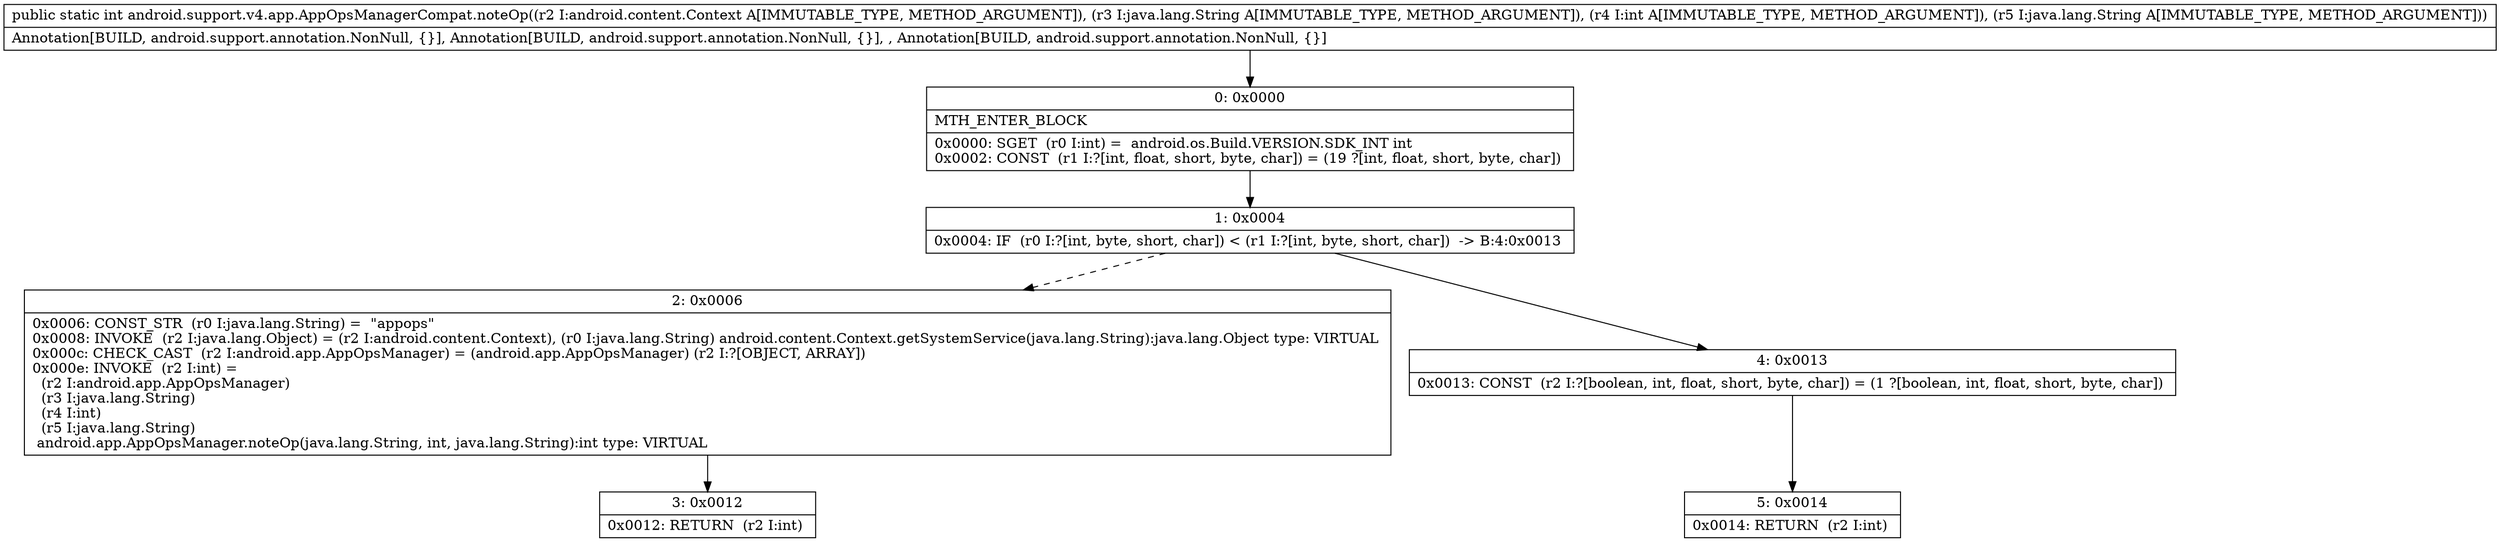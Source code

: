 digraph "CFG forandroid.support.v4.app.AppOpsManagerCompat.noteOp(Landroid\/content\/Context;Ljava\/lang\/String;ILjava\/lang\/String;)I" {
Node_0 [shape=record,label="{0\:\ 0x0000|MTH_ENTER_BLOCK\l|0x0000: SGET  (r0 I:int) =  android.os.Build.VERSION.SDK_INT int \l0x0002: CONST  (r1 I:?[int, float, short, byte, char]) = (19 ?[int, float, short, byte, char]) \l}"];
Node_1 [shape=record,label="{1\:\ 0x0004|0x0004: IF  (r0 I:?[int, byte, short, char]) \< (r1 I:?[int, byte, short, char])  \-\> B:4:0x0013 \l}"];
Node_2 [shape=record,label="{2\:\ 0x0006|0x0006: CONST_STR  (r0 I:java.lang.String) =  \"appops\" \l0x0008: INVOKE  (r2 I:java.lang.Object) = (r2 I:android.content.Context), (r0 I:java.lang.String) android.content.Context.getSystemService(java.lang.String):java.lang.Object type: VIRTUAL \l0x000c: CHECK_CAST  (r2 I:android.app.AppOpsManager) = (android.app.AppOpsManager) (r2 I:?[OBJECT, ARRAY]) \l0x000e: INVOKE  (r2 I:int) = \l  (r2 I:android.app.AppOpsManager)\l  (r3 I:java.lang.String)\l  (r4 I:int)\l  (r5 I:java.lang.String)\l android.app.AppOpsManager.noteOp(java.lang.String, int, java.lang.String):int type: VIRTUAL \l}"];
Node_3 [shape=record,label="{3\:\ 0x0012|0x0012: RETURN  (r2 I:int) \l}"];
Node_4 [shape=record,label="{4\:\ 0x0013|0x0013: CONST  (r2 I:?[boolean, int, float, short, byte, char]) = (1 ?[boolean, int, float, short, byte, char]) \l}"];
Node_5 [shape=record,label="{5\:\ 0x0014|0x0014: RETURN  (r2 I:int) \l}"];
MethodNode[shape=record,label="{public static int android.support.v4.app.AppOpsManagerCompat.noteOp((r2 I:android.content.Context A[IMMUTABLE_TYPE, METHOD_ARGUMENT]), (r3 I:java.lang.String A[IMMUTABLE_TYPE, METHOD_ARGUMENT]), (r4 I:int A[IMMUTABLE_TYPE, METHOD_ARGUMENT]), (r5 I:java.lang.String A[IMMUTABLE_TYPE, METHOD_ARGUMENT]))  | Annotation[BUILD, android.support.annotation.NonNull, \{\}], Annotation[BUILD, android.support.annotation.NonNull, \{\}], , Annotation[BUILD, android.support.annotation.NonNull, \{\}]\l}"];
MethodNode -> Node_0;
Node_0 -> Node_1;
Node_1 -> Node_2[style=dashed];
Node_1 -> Node_4;
Node_2 -> Node_3;
Node_4 -> Node_5;
}

